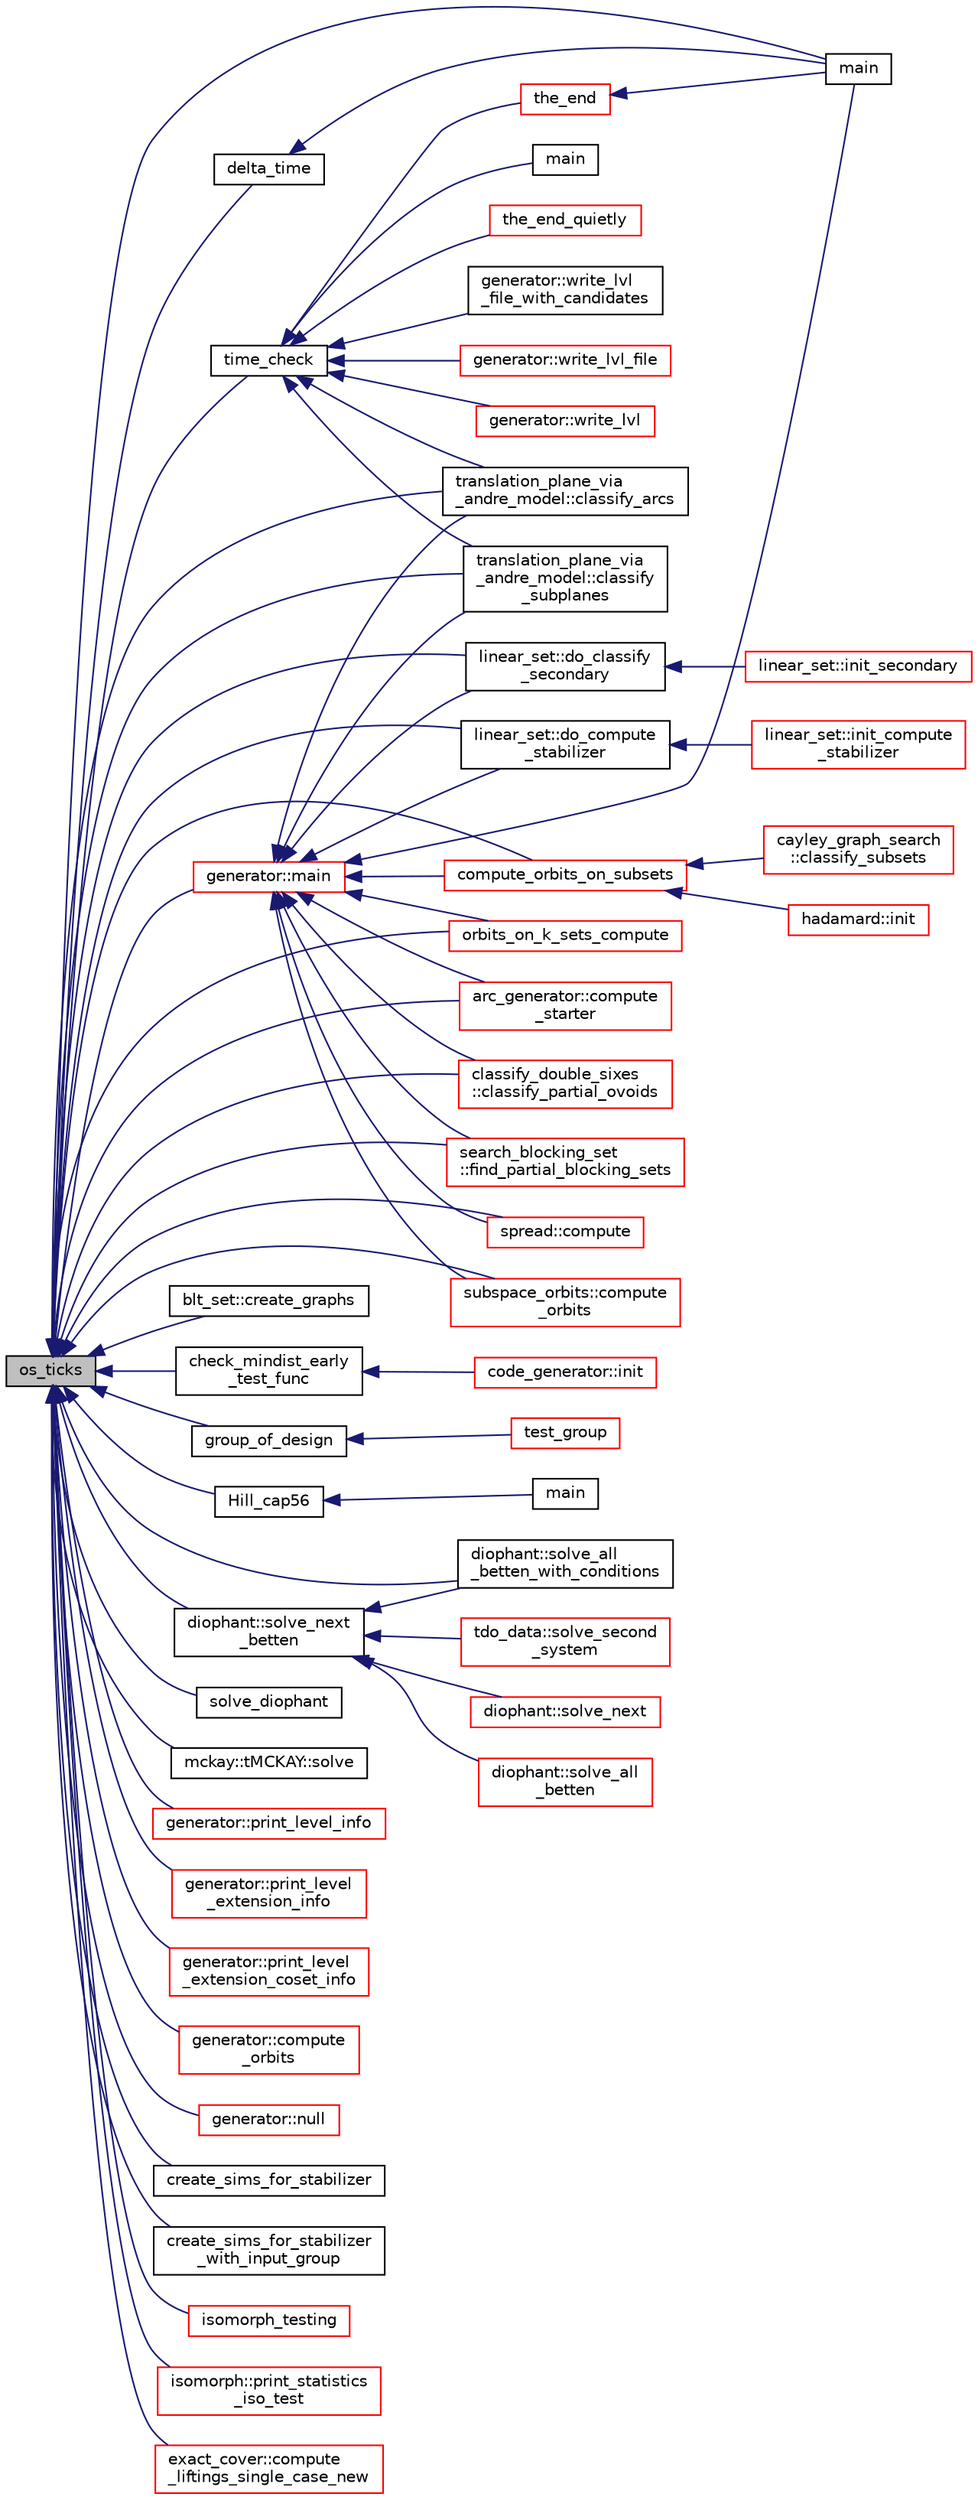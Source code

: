 digraph "os_ticks"
{
  edge [fontname="Helvetica",fontsize="10",labelfontname="Helvetica",labelfontsize="10"];
  node [fontname="Helvetica",fontsize="10",shape=record];
  rankdir="LR";
  Node3751 [label="os_ticks",height=0.2,width=0.4,color="black", fillcolor="grey75", style="filled", fontcolor="black"];
  Node3751 -> Node3752 [dir="back",color="midnightblue",fontsize="10",style="solid",fontname="Helvetica"];
  Node3752 [label="main",height=0.2,width=0.4,color="black", fillcolor="white", style="filled",URL="$d2/d11/codes_8h.html#a217dbf8b442f20279ea00b898af96f52"];
  Node3751 -> Node3753 [dir="back",color="midnightblue",fontsize="10",style="solid",fontname="Helvetica"];
  Node3753 [label="blt_set::create_graphs",height=0.2,width=0.4,color="black", fillcolor="white", style="filled",URL="$d1/d3d/classblt__set.html#a3f1d4a8ed15875c47b327949f26a4533"];
  Node3751 -> Node3754 [dir="back",color="midnightblue",fontsize="10",style="solid",fontname="Helvetica"];
  Node3754 [label="check_mindist_early\l_test_func",height=0.2,width=0.4,color="black", fillcolor="white", style="filled",URL="$d2/d11/codes_8h.html#a17bf777333c5e6dcb107d8de7ceffe5d"];
  Node3754 -> Node3755 [dir="back",color="midnightblue",fontsize="10",style="solid",fontname="Helvetica"];
  Node3755 [label="code_generator::init",height=0.2,width=0.4,color="red", fillcolor="white", style="filled",URL="$db/d37/classcode__generator.html#acfaa1e8badf6f30255203f499b130af8"];
  Node3751 -> Node3757 [dir="back",color="midnightblue",fontsize="10",style="solid",fontname="Helvetica"];
  Node3757 [label="group_of_design",height=0.2,width=0.4,color="black", fillcolor="white", style="filled",URL="$d8/d03/analyze__q__designs_8_c.html#a56bc4112debc1d923d24db2bdc86374a"];
  Node3757 -> Node3758 [dir="back",color="midnightblue",fontsize="10",style="solid",fontname="Helvetica"];
  Node3758 [label="test_group",height=0.2,width=0.4,color="red", fillcolor="white", style="filled",URL="$d8/d03/analyze__q__designs_8_c.html#ad03444358d0b46e7aa4d88a806b44925"];
  Node3751 -> Node3760 [dir="back",color="midnightblue",fontsize="10",style="solid",fontname="Helvetica"];
  Node3760 [label="linear_set::do_classify\l_secondary",height=0.2,width=0.4,color="black", fillcolor="white", style="filled",URL="$dd/d86/classlinear__set.html#a47eb7f9995f3343abd3bdfbf9a9a9162"];
  Node3760 -> Node3761 [dir="back",color="midnightblue",fontsize="10",style="solid",fontname="Helvetica"];
  Node3761 [label="linear_set::init_secondary",height=0.2,width=0.4,color="red", fillcolor="white", style="filled",URL="$dd/d86/classlinear__set.html#a7bf8cd7805559b5762921687a7c1ed97"];
  Node3751 -> Node3763 [dir="back",color="midnightblue",fontsize="10",style="solid",fontname="Helvetica"];
  Node3763 [label="linear_set::do_compute\l_stabilizer",height=0.2,width=0.4,color="black", fillcolor="white", style="filled",URL="$dd/d86/classlinear__set.html#ae8f58ded28fb5370f4459cca42b7463b"];
  Node3763 -> Node3764 [dir="back",color="midnightblue",fontsize="10",style="solid",fontname="Helvetica"];
  Node3764 [label="linear_set::init_compute\l_stabilizer",height=0.2,width=0.4,color="red", fillcolor="white", style="filled",URL="$dd/d86/classlinear__set.html#a0cc3eaec1896fdc977b62e94623b055b"];
  Node3751 -> Node3766 [dir="back",color="midnightblue",fontsize="10",style="solid",fontname="Helvetica"];
  Node3766 [label="time_check",height=0.2,width=0.4,color="black", fillcolor="white", style="filled",URL="$d3/d72/global_8_c.html#a04d64356f0c7cb798e55daec998c527e"];
  Node3766 -> Node3767 [dir="back",color="midnightblue",fontsize="10",style="solid",fontname="Helvetica"];
  Node3767 [label="main",height=0.2,width=0.4,color="black", fillcolor="white", style="filled",URL="$d1/d08/tdo__refine_8_c.html#a3c04138a5bfe5d72780bb7e82a18e627"];
  Node3766 -> Node3768 [dir="back",color="midnightblue",fontsize="10",style="solid",fontname="Helvetica"];
  Node3768 [label="the_end",height=0.2,width=0.4,color="red", fillcolor="white", style="filled",URL="$d3/dfb/discreta__global_8_c.html#a3ebbd3ccb665a9f78deaa7408577b60c"];
  Node3768 -> Node3752 [dir="back",color="midnightblue",fontsize="10",style="solid",fontname="Helvetica"];
  Node3766 -> Node4028 [dir="back",color="midnightblue",fontsize="10",style="solid",fontname="Helvetica"];
  Node4028 [label="the_end_quietly",height=0.2,width=0.4,color="red", fillcolor="white", style="filled",URL="$d3/dfb/discreta__global_8_c.html#a4a9acf1e6b9ac9542ac082d98225981a"];
  Node3766 -> Node4027 [dir="back",color="midnightblue",fontsize="10",style="solid",fontname="Helvetica"];
  Node4027 [label="generator::write_lvl\l_file_with_candidates",height=0.2,width=0.4,color="black", fillcolor="white", style="filled",URL="$d7/d73/classgenerator.html#af3de7a4ba5e1075faa23d47d4c31ca55"];
  Node3766 -> Node4030 [dir="back",color="midnightblue",fontsize="10",style="solid",fontname="Helvetica"];
  Node4030 [label="generator::write_lvl_file",height=0.2,width=0.4,color="red", fillcolor="white", style="filled",URL="$d7/d73/classgenerator.html#a3d343cf5a5831b03d1bda3d89b1dd935"];
  Node3766 -> Node4033 [dir="back",color="midnightblue",fontsize="10",style="solid",fontname="Helvetica"];
  Node4033 [label="generator::write_lvl",height=0.2,width=0.4,color="red", fillcolor="white", style="filled",URL="$d7/d73/classgenerator.html#a4427cbf38ba677033cea15f1ca62cce0"];
  Node3766 -> Node3855 [dir="back",color="midnightblue",fontsize="10",style="solid",fontname="Helvetica"];
  Node3855 [label="translation_plane_via\l_andre_model::classify_arcs",height=0.2,width=0.4,color="black", fillcolor="white", style="filled",URL="$d1/dcc/classtranslation__plane__via__andre__model.html#ac8f002e812a8b152d41e806688601c5e"];
  Node3766 -> Node3856 [dir="back",color="midnightblue",fontsize="10",style="solid",fontname="Helvetica"];
  Node3856 [label="translation_plane_via\l_andre_model::classify\l_subplanes",height=0.2,width=0.4,color="black", fillcolor="white", style="filled",URL="$d1/dcc/classtranslation__plane__via__andre__model.html#a794fefa95f0a7f7b887133375988ee55"];
  Node3751 -> Node4034 [dir="back",color="midnightblue",fontsize="10",style="solid",fontname="Helvetica"];
  Node4034 [label="Hill_cap56",height=0.2,width=0.4,color="black", fillcolor="white", style="filled",URL="$df/d74/tl__geometry_8h.html#ad7fc0ff2bf8455ab25e170c6930047a6"];
  Node4034 -> Node4035 [dir="back",color="midnightblue",fontsize="10",style="solid",fontname="Helvetica"];
  Node4035 [label="main",height=0.2,width=0.4,color="black", fillcolor="white", style="filled",URL="$d4/d6e/make__something_8_c.html#a217dbf8b442f20279ea00b898af96f52"];
  Node3751 -> Node4036 [dir="back",color="midnightblue",fontsize="10",style="solid",fontname="Helvetica"];
  Node4036 [label="delta_time",height=0.2,width=0.4,color="black", fillcolor="white", style="filled",URL="$d4/d74/util_8_c.html#aba5a9b4461d821d782f03b5665db1934"];
  Node4036 -> Node3752 [dir="back",color="midnightblue",fontsize="10",style="solid",fontname="Helvetica"];
  Node3751 -> Node4037 [dir="back",color="midnightblue",fontsize="10",style="solid",fontname="Helvetica"];
  Node4037 [label="diophant::solve_all\l_betten_with_conditions",height=0.2,width=0.4,color="black", fillcolor="white", style="filled",URL="$d7/d9c/classdiophant.html#a93690970610c6bad8d4a0cfbe7642826"];
  Node3751 -> Node4038 [dir="back",color="midnightblue",fontsize="10",style="solid",fontname="Helvetica"];
  Node4038 [label="diophant::solve_next\l_betten",height=0.2,width=0.4,color="black", fillcolor="white", style="filled",URL="$d7/d9c/classdiophant.html#a016c6994359c98f5939305532dc60f89"];
  Node4038 -> Node4039 [dir="back",color="midnightblue",fontsize="10",style="solid",fontname="Helvetica"];
  Node4039 [label="tdo_data::solve_second\l_system",height=0.2,width=0.4,color="red", fillcolor="white", style="filled",URL="$dc/d0d/classtdo__data.html#af722419adafb1c21a5f2a5b9fbadb0e3"];
  Node4038 -> Node4041 [dir="back",color="midnightblue",fontsize="10",style="solid",fontname="Helvetica"];
  Node4041 [label="diophant::solve_next",height=0.2,width=0.4,color="red", fillcolor="white", style="filled",URL="$d7/d9c/classdiophant.html#a826edbf2ffd604dcecf745795e9c4cac"];
  Node4038 -> Node4043 [dir="back",color="midnightblue",fontsize="10",style="solid",fontname="Helvetica"];
  Node4043 [label="diophant::solve_all\l_betten",height=0.2,width=0.4,color="red", fillcolor="white", style="filled",URL="$d7/d9c/classdiophant.html#a76882d819ff1d009054e84c2d6c99e94"];
  Node4038 -> Node4037 [dir="back",color="midnightblue",fontsize="10",style="solid",fontname="Helvetica"];
  Node3751 -> Node4045 [dir="back",color="midnightblue",fontsize="10",style="solid",fontname="Helvetica"];
  Node4045 [label="solve_diophant",height=0.2,width=0.4,color="black", fillcolor="white", style="filled",URL="$da/dd4/solvers_8h.html#af08eebddb0a897485d9a29558f6169b0"];
  Node3751 -> Node4046 [dir="back",color="midnightblue",fontsize="10",style="solid",fontname="Helvetica"];
  Node4046 [label="mckay::tMCKAY::solve",height=0.2,width=0.4,color="black", fillcolor="white", style="filled",URL="$d6/ddf/classmckay_1_1t_m_c_k_a_y.html#a56834d9ca4b27c64bde14b8b6c1bceee"];
  Node3751 -> Node3817 [dir="back",color="midnightblue",fontsize="10",style="solid",fontname="Helvetica"];
  Node3817 [label="compute_orbits_on_subsets",height=0.2,width=0.4,color="red", fillcolor="white", style="filled",URL="$d3/d35/snakes__and__ladders__global_8_c.html#af33697aede0480110b1227f727252637"];
  Node3817 -> Node3818 [dir="back",color="midnightblue",fontsize="10",style="solid",fontname="Helvetica"];
  Node3818 [label="cayley_graph_search\l::classify_subsets",height=0.2,width=0.4,color="red", fillcolor="white", style="filled",URL="$de/dae/classcayley__graph__search.html#a4cf8a90752e018a281481ac80ad52c4b"];
  Node3817 -> Node3821 [dir="back",color="midnightblue",fontsize="10",style="solid",fontname="Helvetica"];
  Node3821 [label="hadamard::init",height=0.2,width=0.4,color="red", fillcolor="white", style="filled",URL="$d7/dbb/classhadamard.html#a16af359850b8bdd0d2a73e260d496c33"];
  Node3751 -> Node3832 [dir="back",color="midnightblue",fontsize="10",style="solid",fontname="Helvetica"];
  Node3832 [label="orbits_on_k_sets_compute",height=0.2,width=0.4,color="red", fillcolor="white", style="filled",URL="$d3/d35/snakes__and__ladders__global_8_c.html#a96743526b15703539d544499276aaa71"];
  Node3751 -> Node4047 [dir="back",color="midnightblue",fontsize="10",style="solid",fontname="Helvetica"];
  Node4047 [label="generator::print_level_info",height=0.2,width=0.4,color="red", fillcolor="white", style="filled",URL="$d7/d73/classgenerator.html#aeef1b9fe6115b67be42d7cb3206fddd2"];
  Node3751 -> Node4057 [dir="back",color="midnightblue",fontsize="10",style="solid",fontname="Helvetica"];
  Node4057 [label="generator::print_level\l_extension_info",height=0.2,width=0.4,color="red", fillcolor="white", style="filled",URL="$d7/d73/classgenerator.html#aa771f96ac28c2c79e029e3d66b3b2942"];
  Node3751 -> Node4062 [dir="back",color="midnightblue",fontsize="10",style="solid",fontname="Helvetica"];
  Node4062 [label="generator::print_level\l_extension_coset_info",height=0.2,width=0.4,color="red", fillcolor="white", style="filled",URL="$d7/d73/classgenerator.html#a89c72f79f883c8b241c958c4c9107bc1"];
  Node3751 -> Node3809 [dir="back",color="midnightblue",fontsize="10",style="solid",fontname="Helvetica"];
  Node3809 [label="generator::compute\l_orbits",height=0.2,width=0.4,color="red", fillcolor="white", style="filled",URL="$d7/d73/classgenerator.html#a23989bc20ecaaed39c4119c758367f40"];
  Node3751 -> Node3812 [dir="back",color="midnightblue",fontsize="10",style="solid",fontname="Helvetica"];
  Node3812 [label="generator::main",height=0.2,width=0.4,color="red", fillcolor="white", style="filled",URL="$d7/d73/classgenerator.html#a01abff8e9f231bf0d82e2e8e0061f242"];
  Node3812 -> Node3752 [dir="back",color="midnightblue",fontsize="10",style="solid",fontname="Helvetica"];
  Node3812 -> Node3760 [dir="back",color="midnightblue",fontsize="10",style="solid",fontname="Helvetica"];
  Node3812 -> Node3763 [dir="back",color="midnightblue",fontsize="10",style="solid",fontname="Helvetica"];
  Node3812 -> Node3817 [dir="back",color="midnightblue",fontsize="10",style="solid",fontname="Helvetica"];
  Node3812 -> Node3832 [dir="back",color="midnightblue",fontsize="10",style="solid",fontname="Helvetica"];
  Node3812 -> Node3843 [dir="back",color="midnightblue",fontsize="10",style="solid",fontname="Helvetica"];
  Node3843 [label="arc_generator::compute\l_starter",height=0.2,width=0.4,color="red", fillcolor="white", style="filled",URL="$d4/d21/classarc__generator.html#aad1dcec3a1c302e743d574bd1ac857d9"];
  Node3812 -> Node3850 [dir="back",color="midnightblue",fontsize="10",style="solid",fontname="Helvetica"];
  Node3850 [label="classify_double_sixes\l::classify_partial_ovoids",height=0.2,width=0.4,color="red", fillcolor="white", style="filled",URL="$dd/d23/classclassify__double__sixes.html#a2253fca143a0e8a3e39655eb05668ae9"];
  Node3812 -> Node3851 [dir="back",color="midnightblue",fontsize="10",style="solid",fontname="Helvetica"];
  Node3851 [label="search_blocking_set\l::find_partial_blocking_sets",height=0.2,width=0.4,color="red", fillcolor="white", style="filled",URL="$dc/d36/classsearch__blocking__set.html#ad3fdb3d356db75a02c406bc9d4e9e9b6"];
  Node3812 -> Node3853 [dir="back",color="midnightblue",fontsize="10",style="solid",fontname="Helvetica"];
  Node3853 [label="spread::compute",height=0.2,width=0.4,color="red", fillcolor="white", style="filled",URL="$da/dc1/classspread.html#a9674466d3e03b8dad79882299c638a21"];
  Node3812 -> Node3855 [dir="back",color="midnightblue",fontsize="10",style="solid",fontname="Helvetica"];
  Node3812 -> Node3856 [dir="back",color="midnightblue",fontsize="10",style="solid",fontname="Helvetica"];
  Node3812 -> Node3857 [dir="back",color="midnightblue",fontsize="10",style="solid",fontname="Helvetica"];
  Node3857 [label="subspace_orbits::compute\l_orbits",height=0.2,width=0.4,color="red", fillcolor="white", style="filled",URL="$d2/d9f/classsubspace__orbits.html#a2778f8d49cde1675de1ef6acfe180b63"];
  Node3751 -> Node4075 [dir="back",color="midnightblue",fontsize="10",style="solid",fontname="Helvetica"];
  Node4075 [label="generator::null",height=0.2,width=0.4,color="red", fillcolor="white", style="filled",URL="$d7/d73/classgenerator.html#ab6f35c2e1b820b54363f03bb39eb36c5"];
  Node3751 -> Node3807 [dir="back",color="midnightblue",fontsize="10",style="solid",fontname="Helvetica"];
  Node3807 [label="create_sims_for_stabilizer",height=0.2,width=0.4,color="black", fillcolor="white", style="filled",URL="$d0/d76/tl__algebra__and__number__theory_8h.html#af2c67d225072549409be710ac3cd30f8"];
  Node3751 -> Node3808 [dir="back",color="midnightblue",fontsize="10",style="solid",fontname="Helvetica"];
  Node3808 [label="create_sims_for_stabilizer\l_with_input_group",height=0.2,width=0.4,color="black", fillcolor="white", style="filled",URL="$d0/d76/tl__algebra__and__number__theory_8h.html#af5482567a8d6ba5c2fe593bf6f7f9a0f"];
  Node3751 -> Node3843 [dir="back",color="midnightblue",fontsize="10",style="solid",fontname="Helvetica"];
  Node3751 -> Node3850 [dir="back",color="midnightblue",fontsize="10",style="solid",fontname="Helvetica"];
  Node3751 -> Node3851 [dir="back",color="midnightblue",fontsize="10",style="solid",fontname="Helvetica"];
  Node3751 -> Node3853 [dir="back",color="midnightblue",fontsize="10",style="solid",fontname="Helvetica"];
  Node3751 -> Node3855 [dir="back",color="midnightblue",fontsize="10",style="solid",fontname="Helvetica"];
  Node3751 -> Node3856 [dir="back",color="midnightblue",fontsize="10",style="solid",fontname="Helvetica"];
  Node3751 -> Node3909 [dir="back",color="midnightblue",fontsize="10",style="solid",fontname="Helvetica"];
  Node3909 [label="isomorph_testing",height=0.2,width=0.4,color="red", fillcolor="white", style="filled",URL="$d4/d7e/isomorph__global_8_c.html#a5a73cbe9f89c4727f086482ee2d238f9"];
  Node3751 -> Node4079 [dir="back",color="midnightblue",fontsize="10",style="solid",fontname="Helvetica"];
  Node4079 [label="isomorph::print_statistics\l_iso_test",height=0.2,width=0.4,color="red", fillcolor="white", style="filled",URL="$d3/d5f/classisomorph.html#a92a0591020464dd4974d2b17f7be862b"];
  Node3751 -> Node3857 [dir="back",color="midnightblue",fontsize="10",style="solid",fontname="Helvetica"];
  Node3751 -> Node4081 [dir="back",color="midnightblue",fontsize="10",style="solid",fontname="Helvetica"];
  Node4081 [label="exact_cover::compute\l_liftings_single_case_new",height=0.2,width=0.4,color="red", fillcolor="white", style="filled",URL="$df/d94/classexact__cover.html#ab111dd375f84d6f60ec7edeb2b18523e"];
}
